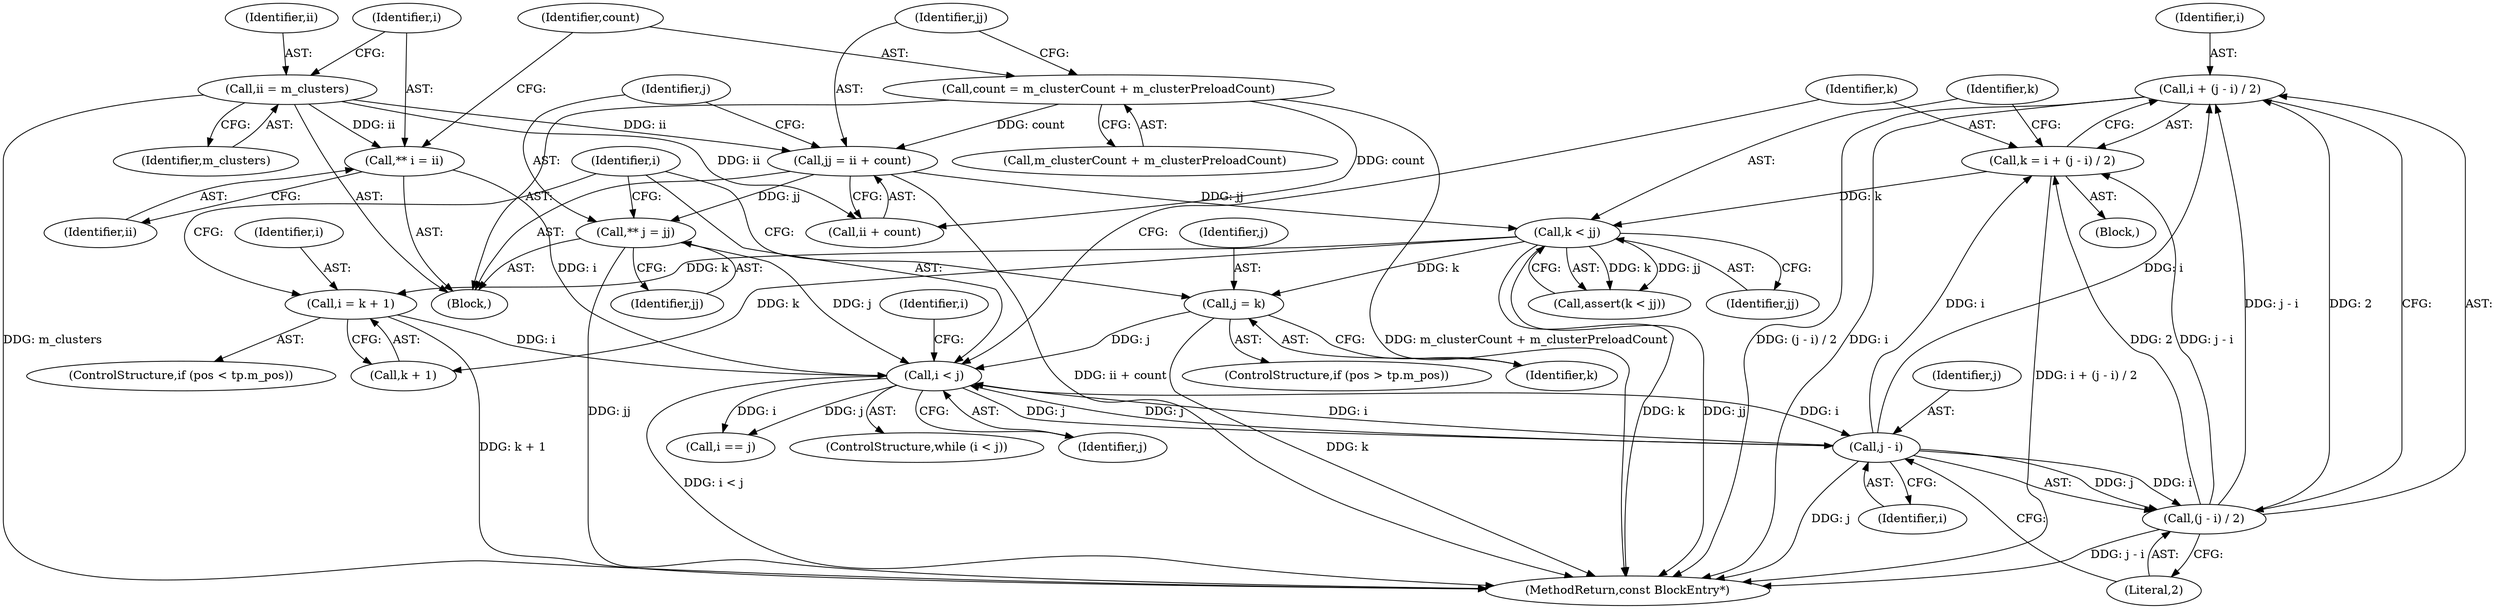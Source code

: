 digraph "0_Android_cc274e2abe8b2a6698a5c47d8aa4bb45f1f9538d_12@pointer" {
"1000134" [label="(Call,i + (j - i) / 2)"];
"1000137" [label="(Call,j - i)"];
"1000128" [label="(Call,i < j)"];
"1000165" [label="(Call,i = k + 1)"];
"1000142" [label="(Call,k < jj)"];
"1000132" [label="(Call,k = i + (j - i) / 2)"];
"1000136" [label="(Call,(j - i) / 2)"];
"1000118" [label="(Call,jj = ii + count)"];
"1000105" [label="(Call,ii = m_clusters)"];
"1000113" [label="(Call,count = m_clusterCount + m_clusterPreloadCount)"];
"1000109" [label="(Call,** i = ii)"];
"1000177" [label="(Call,j = k)"];
"1000124" [label="(Call,** j = jj)"];
"1000141" [label="(Call,assert(k < jj))"];
"1000142" [label="(Call,k < jj)"];
"1000138" [label="(Identifier,j)"];
"1000119" [label="(Identifier,jj)"];
"1000105" [label="(Call,ii = m_clusters)"];
"1000140" [label="(Literal,2)"];
"1000110" [label="(Identifier,i)"];
"1000115" [label="(Call,m_clusterCount + m_clusterPreloadCount)"];
"1000118" [label="(Call,jj = ii + count)"];
"1000186" [label="(Call,i == j)"];
"1000136" [label="(Call,(j - i) / 2)"];
"1000135" [label="(Identifier,i)"];
"1000129" [label="(Identifier,i)"];
"1000177" [label="(Call,j = k)"];
"1000113" [label="(Call,count = m_clusterCount + m_clusterPreloadCount)"];
"1000111" [label="(Identifier,ii)"];
"1000106" [label="(Identifier,ii)"];
"1000165" [label="(Call,i = k + 1)"];
"1000131" [label="(Block,)"];
"1000133" [label="(Identifier,k)"];
"1000107" [label="(Identifier,m_clusters)"];
"1000134" [label="(Call,i + (j - i) / 2)"];
"1000104" [label="(Block,)"];
"1000128" [label="(Call,i < j)"];
"1000187" [label="(Identifier,i)"];
"1000126" [label="(Identifier,jj)"];
"1000225" [label="(MethodReturn,const BlockEntry*)"];
"1000178" [label="(Identifier,j)"];
"1000132" [label="(Call,k = i + (j - i) / 2)"];
"1000125" [label="(Identifier,j)"];
"1000139" [label="(Identifier,i)"];
"1000120" [label="(Call,ii + count)"];
"1000167" [label="(Call,k + 1)"];
"1000137" [label="(Call,j - i)"];
"1000127" [label="(ControlStructure,while (i < j))"];
"1000114" [label="(Identifier,count)"];
"1000179" [label="(Identifier,k)"];
"1000171" [label="(ControlStructure,if (pos > tp.m_pos))"];
"1000130" [label="(Identifier,j)"];
"1000159" [label="(ControlStructure,if (pos < tp.m_pos))"];
"1000166" [label="(Identifier,i)"];
"1000143" [label="(Identifier,k)"];
"1000109" [label="(Call,** i = ii)"];
"1000124" [label="(Call,** j = jj)"];
"1000144" [label="(Identifier,jj)"];
"1000134" -> "1000132"  [label="AST: "];
"1000134" -> "1000136"  [label="CFG: "];
"1000135" -> "1000134"  [label="AST: "];
"1000136" -> "1000134"  [label="AST: "];
"1000132" -> "1000134"  [label="CFG: "];
"1000134" -> "1000225"  [label="DDG: i"];
"1000134" -> "1000225"  [label="DDG: (j - i) / 2"];
"1000137" -> "1000134"  [label="DDG: i"];
"1000136" -> "1000134"  [label="DDG: j - i"];
"1000136" -> "1000134"  [label="DDG: 2"];
"1000137" -> "1000136"  [label="AST: "];
"1000137" -> "1000139"  [label="CFG: "];
"1000138" -> "1000137"  [label="AST: "];
"1000139" -> "1000137"  [label="AST: "];
"1000140" -> "1000137"  [label="CFG: "];
"1000137" -> "1000225"  [label="DDG: j"];
"1000137" -> "1000128"  [label="DDG: i"];
"1000137" -> "1000128"  [label="DDG: j"];
"1000137" -> "1000132"  [label="DDG: i"];
"1000137" -> "1000136"  [label="DDG: j"];
"1000137" -> "1000136"  [label="DDG: i"];
"1000128" -> "1000137"  [label="DDG: j"];
"1000128" -> "1000137"  [label="DDG: i"];
"1000128" -> "1000127"  [label="AST: "];
"1000128" -> "1000130"  [label="CFG: "];
"1000129" -> "1000128"  [label="AST: "];
"1000130" -> "1000128"  [label="AST: "];
"1000133" -> "1000128"  [label="CFG: "];
"1000187" -> "1000128"  [label="CFG: "];
"1000128" -> "1000225"  [label="DDG: i < j"];
"1000165" -> "1000128"  [label="DDG: i"];
"1000109" -> "1000128"  [label="DDG: i"];
"1000177" -> "1000128"  [label="DDG: j"];
"1000124" -> "1000128"  [label="DDG: j"];
"1000128" -> "1000186"  [label="DDG: i"];
"1000128" -> "1000186"  [label="DDG: j"];
"1000165" -> "1000159"  [label="AST: "];
"1000165" -> "1000167"  [label="CFG: "];
"1000166" -> "1000165"  [label="AST: "];
"1000167" -> "1000165"  [label="AST: "];
"1000129" -> "1000165"  [label="CFG: "];
"1000165" -> "1000225"  [label="DDG: k + 1"];
"1000142" -> "1000165"  [label="DDG: k"];
"1000142" -> "1000141"  [label="AST: "];
"1000142" -> "1000144"  [label="CFG: "];
"1000143" -> "1000142"  [label="AST: "];
"1000144" -> "1000142"  [label="AST: "];
"1000141" -> "1000142"  [label="CFG: "];
"1000142" -> "1000225"  [label="DDG: jj"];
"1000142" -> "1000225"  [label="DDG: k"];
"1000142" -> "1000141"  [label="DDG: k"];
"1000142" -> "1000141"  [label="DDG: jj"];
"1000132" -> "1000142"  [label="DDG: k"];
"1000118" -> "1000142"  [label="DDG: jj"];
"1000142" -> "1000167"  [label="DDG: k"];
"1000142" -> "1000177"  [label="DDG: k"];
"1000132" -> "1000131"  [label="AST: "];
"1000133" -> "1000132"  [label="AST: "];
"1000143" -> "1000132"  [label="CFG: "];
"1000132" -> "1000225"  [label="DDG: i + (j - i) / 2"];
"1000136" -> "1000132"  [label="DDG: j - i"];
"1000136" -> "1000132"  [label="DDG: 2"];
"1000136" -> "1000140"  [label="CFG: "];
"1000140" -> "1000136"  [label="AST: "];
"1000136" -> "1000225"  [label="DDG: j - i"];
"1000118" -> "1000104"  [label="AST: "];
"1000118" -> "1000120"  [label="CFG: "];
"1000119" -> "1000118"  [label="AST: "];
"1000120" -> "1000118"  [label="AST: "];
"1000125" -> "1000118"  [label="CFG: "];
"1000118" -> "1000225"  [label="DDG: ii + count"];
"1000105" -> "1000118"  [label="DDG: ii"];
"1000113" -> "1000118"  [label="DDG: count"];
"1000118" -> "1000124"  [label="DDG: jj"];
"1000105" -> "1000104"  [label="AST: "];
"1000105" -> "1000107"  [label="CFG: "];
"1000106" -> "1000105"  [label="AST: "];
"1000107" -> "1000105"  [label="AST: "];
"1000110" -> "1000105"  [label="CFG: "];
"1000105" -> "1000225"  [label="DDG: m_clusters"];
"1000105" -> "1000109"  [label="DDG: ii"];
"1000105" -> "1000120"  [label="DDG: ii"];
"1000113" -> "1000104"  [label="AST: "];
"1000113" -> "1000115"  [label="CFG: "];
"1000114" -> "1000113"  [label="AST: "];
"1000115" -> "1000113"  [label="AST: "];
"1000119" -> "1000113"  [label="CFG: "];
"1000113" -> "1000225"  [label="DDG: m_clusterCount + m_clusterPreloadCount"];
"1000113" -> "1000120"  [label="DDG: count"];
"1000109" -> "1000104"  [label="AST: "];
"1000109" -> "1000111"  [label="CFG: "];
"1000110" -> "1000109"  [label="AST: "];
"1000111" -> "1000109"  [label="AST: "];
"1000114" -> "1000109"  [label="CFG: "];
"1000177" -> "1000171"  [label="AST: "];
"1000177" -> "1000179"  [label="CFG: "];
"1000178" -> "1000177"  [label="AST: "];
"1000179" -> "1000177"  [label="AST: "];
"1000129" -> "1000177"  [label="CFG: "];
"1000177" -> "1000225"  [label="DDG: k"];
"1000124" -> "1000104"  [label="AST: "];
"1000124" -> "1000126"  [label="CFG: "];
"1000125" -> "1000124"  [label="AST: "];
"1000126" -> "1000124"  [label="AST: "];
"1000129" -> "1000124"  [label="CFG: "];
"1000124" -> "1000225"  [label="DDG: jj"];
}
